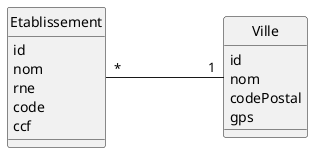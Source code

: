 @startuml
'https://plantuml.com/class-diagram

class Etablissement {
id
nom
rne
code
ccf
}


class Ville {
id
nom
codePostal
gps
}

Etablissement "*" - "1" Ville: "\t\t\t"

hide circle

@enduml
